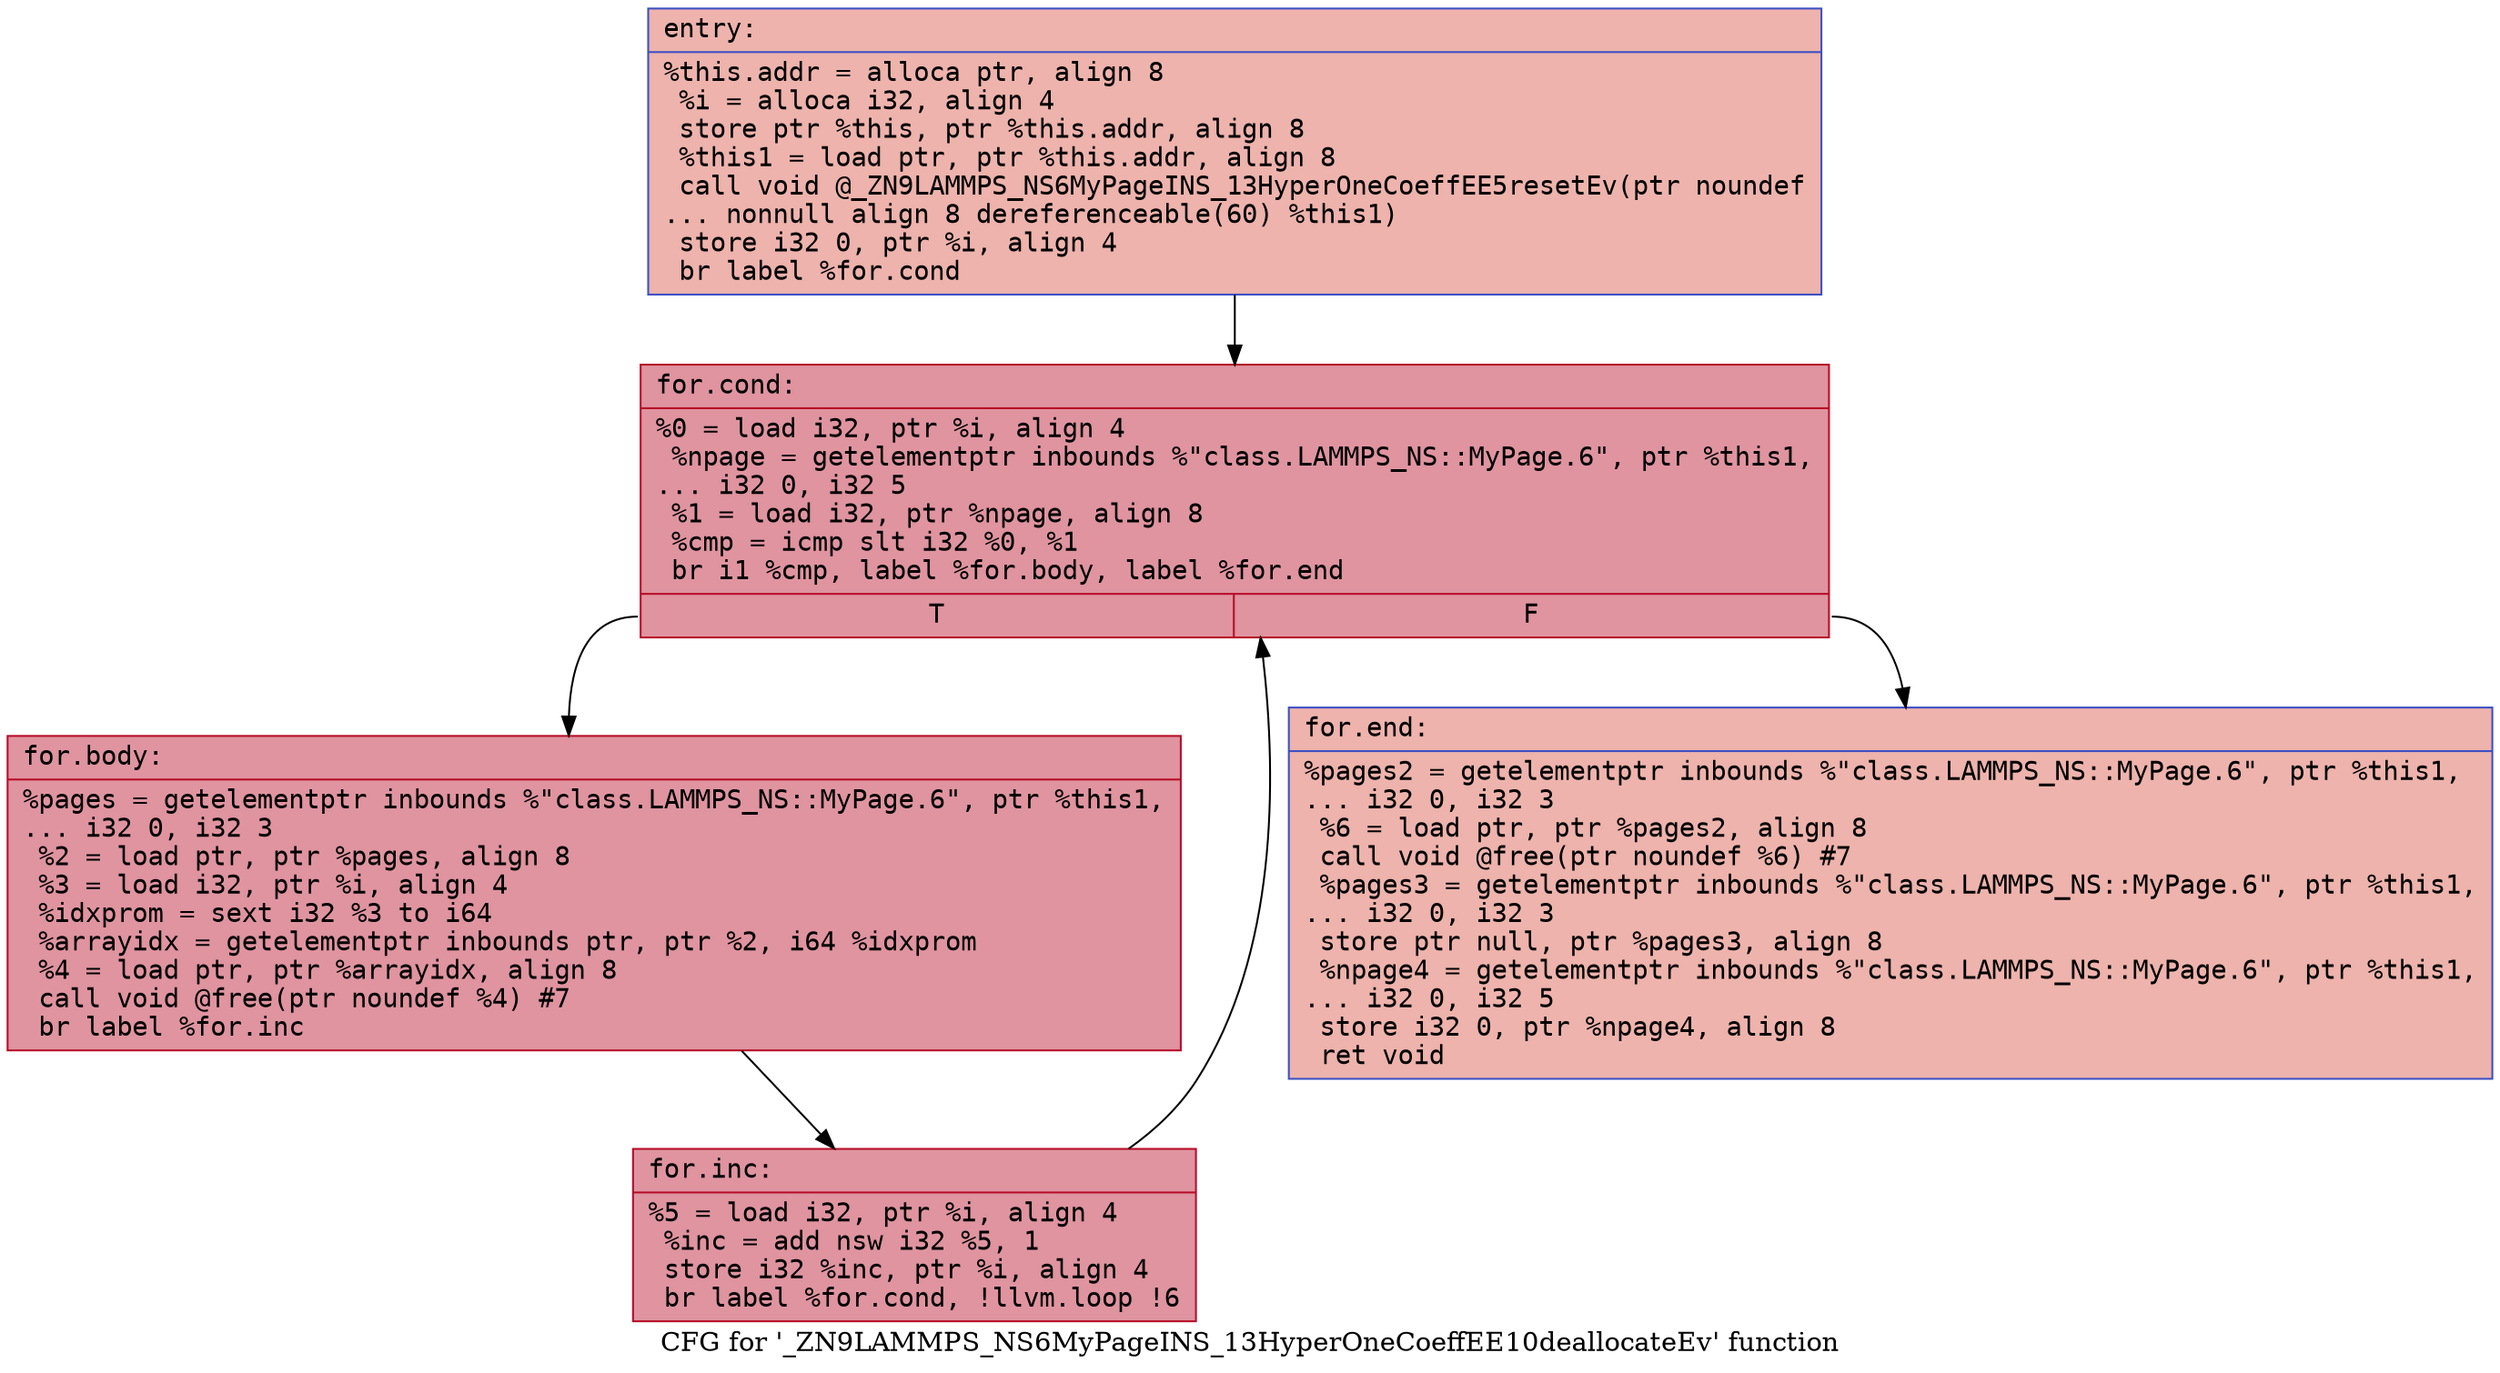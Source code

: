 digraph "CFG for '_ZN9LAMMPS_NS6MyPageINS_13HyperOneCoeffEE10deallocateEv' function" {
	label="CFG for '_ZN9LAMMPS_NS6MyPageINS_13HyperOneCoeffEE10deallocateEv' function";

	Node0x556aef9f3610 [shape=record,color="#3d50c3ff", style=filled, fillcolor="#d6524470" fontname="Courier",label="{entry:\l|  %this.addr = alloca ptr, align 8\l  %i = alloca i32, align 4\l  store ptr %this, ptr %this.addr, align 8\l  %this1 = load ptr, ptr %this.addr, align 8\l  call void @_ZN9LAMMPS_NS6MyPageINS_13HyperOneCoeffEE5resetEv(ptr noundef\l... nonnull align 8 dereferenceable(60) %this1)\l  store i32 0, ptr %i, align 4\l  br label %for.cond\l}"];
	Node0x556aef9f3610 -> Node0x556aef9f3a80[tooltip="entry -> for.cond\nProbability 100.00%" ];
	Node0x556aef9f3a80 [shape=record,color="#b70d28ff", style=filled, fillcolor="#b70d2870" fontname="Courier",label="{for.cond:\l|  %0 = load i32, ptr %i, align 4\l  %npage = getelementptr inbounds %\"class.LAMMPS_NS::MyPage.6\", ptr %this1,\l... i32 0, i32 5\l  %1 = load i32, ptr %npage, align 8\l  %cmp = icmp slt i32 %0, %1\l  br i1 %cmp, label %for.body, label %for.end\l|{<s0>T|<s1>F}}"];
	Node0x556aef9f3a80:s0 -> Node0x556aef9f3de0[tooltip="for.cond -> for.body\nProbability 96.88%" ];
	Node0x556aef9f3a80:s1 -> Node0x556aef9f3e60[tooltip="for.cond -> for.end\nProbability 3.12%" ];
	Node0x556aef9f3de0 [shape=record,color="#b70d28ff", style=filled, fillcolor="#b70d2870" fontname="Courier",label="{for.body:\l|  %pages = getelementptr inbounds %\"class.LAMMPS_NS::MyPage.6\", ptr %this1,\l... i32 0, i32 3\l  %2 = load ptr, ptr %pages, align 8\l  %3 = load i32, ptr %i, align 4\l  %idxprom = sext i32 %3 to i64\l  %arrayidx = getelementptr inbounds ptr, ptr %2, i64 %idxprom\l  %4 = load ptr, ptr %arrayidx, align 8\l  call void @free(ptr noundef %4) #7\l  br label %for.inc\l}"];
	Node0x556aef9f3de0 -> Node0x556aef9f4610[tooltip="for.body -> for.inc\nProbability 100.00%" ];
	Node0x556aef9f4610 [shape=record,color="#b70d28ff", style=filled, fillcolor="#b70d2870" fontname="Courier",label="{for.inc:\l|  %5 = load i32, ptr %i, align 4\l  %inc = add nsw i32 %5, 1\l  store i32 %inc, ptr %i, align 4\l  br label %for.cond, !llvm.loop !6\l}"];
	Node0x556aef9f4610 -> Node0x556aef9f3a80[tooltip="for.inc -> for.cond\nProbability 100.00%" ];
	Node0x556aef9f3e60 [shape=record,color="#3d50c3ff", style=filled, fillcolor="#d6524470" fontname="Courier",label="{for.end:\l|  %pages2 = getelementptr inbounds %\"class.LAMMPS_NS::MyPage.6\", ptr %this1,\l... i32 0, i32 3\l  %6 = load ptr, ptr %pages2, align 8\l  call void @free(ptr noundef %6) #7\l  %pages3 = getelementptr inbounds %\"class.LAMMPS_NS::MyPage.6\", ptr %this1,\l... i32 0, i32 3\l  store ptr null, ptr %pages3, align 8\l  %npage4 = getelementptr inbounds %\"class.LAMMPS_NS::MyPage.6\", ptr %this1,\l... i32 0, i32 5\l  store i32 0, ptr %npage4, align 8\l  ret void\l}"];
}
